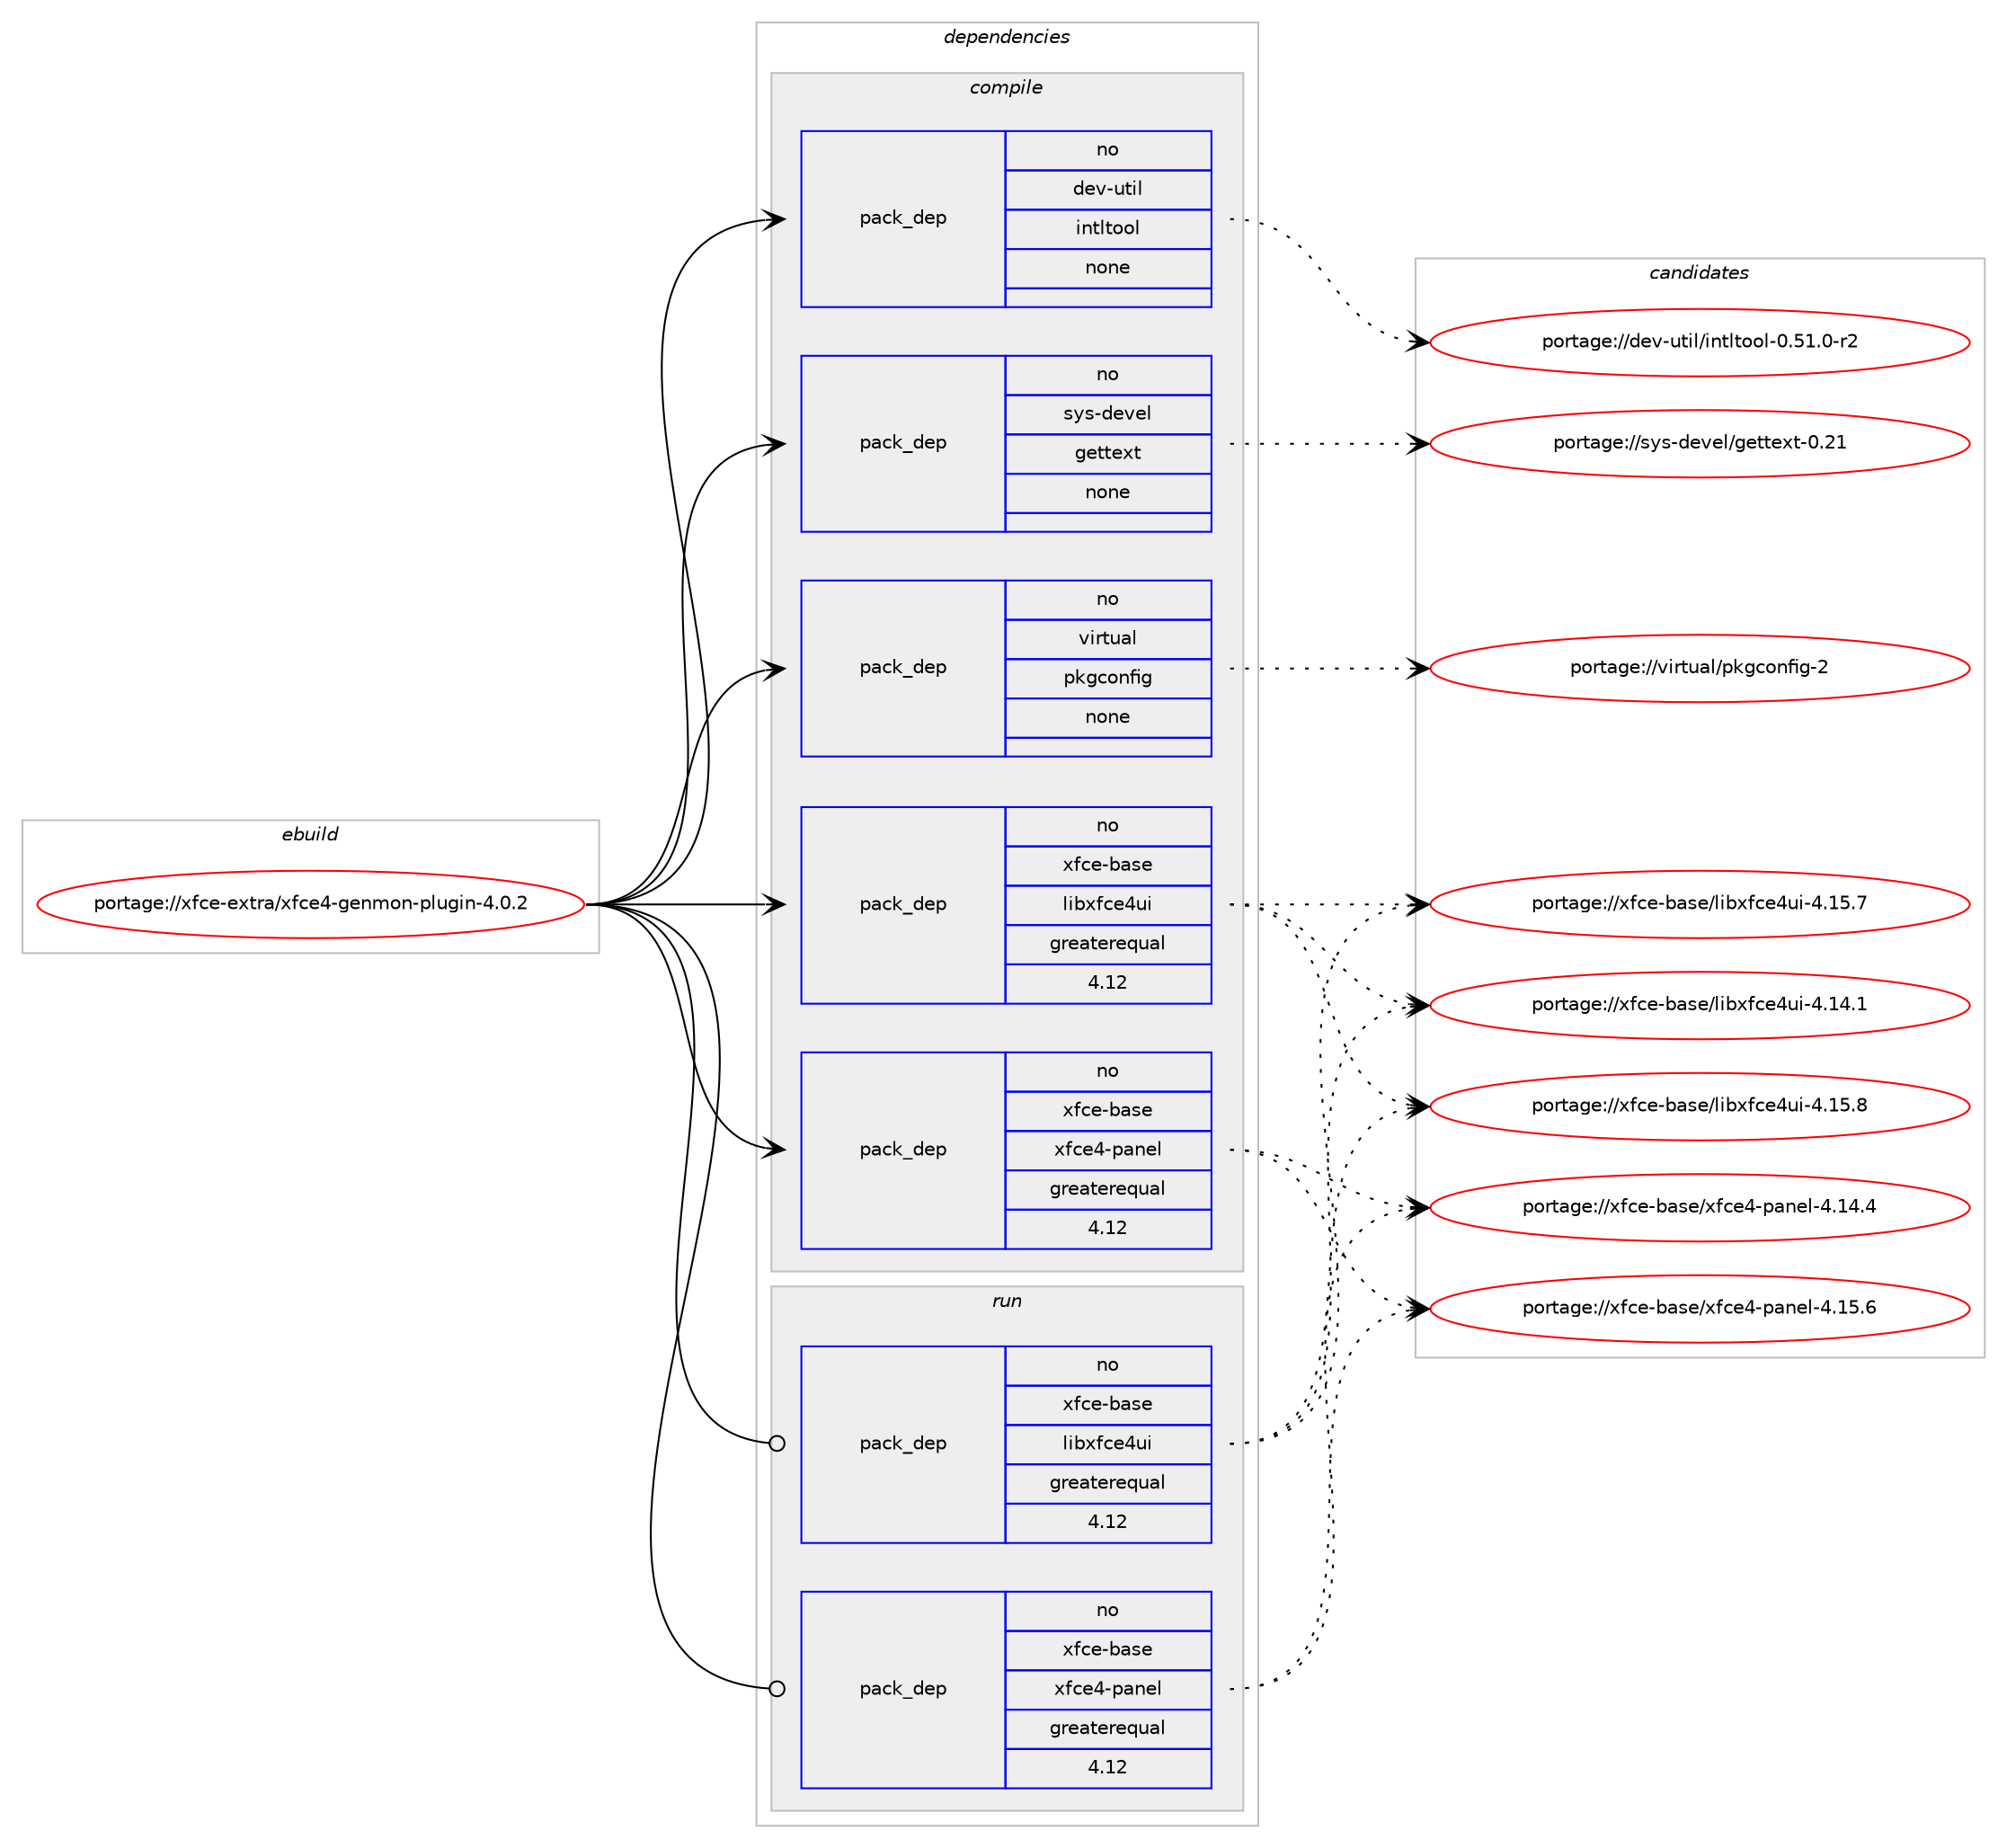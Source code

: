 digraph prolog {

# *************
# Graph options
# *************

newrank=true;
concentrate=true;
compound=true;
graph [rankdir=LR,fontname=Helvetica,fontsize=10,ranksep=1.5];#, ranksep=2.5, nodesep=0.2];
edge  [arrowhead=vee];
node  [fontname=Helvetica,fontsize=10];

# **********
# The ebuild
# **********

subgraph cluster_leftcol {
color=gray;
rank=same;
label=<<i>ebuild</i>>;
id [label="portage://xfce-extra/xfce4-genmon-plugin-4.0.2", color=red, width=4, href="../xfce-extra/xfce4-genmon-plugin-4.0.2.svg"];
}

# ****************
# The dependencies
# ****************

subgraph cluster_midcol {
color=gray;
label=<<i>dependencies</i>>;
subgraph cluster_compile {
fillcolor="#eeeeee";
style=filled;
label=<<i>compile</i>>;
subgraph pack92 {
dependency95 [label=<<TABLE BORDER="0" CELLBORDER="1" CELLSPACING="0" CELLPADDING="4" WIDTH="220"><TR><TD ROWSPAN="6" CELLPADDING="30">pack_dep</TD></TR><TR><TD WIDTH="110">no</TD></TR><TR><TD>dev-util</TD></TR><TR><TD>intltool</TD></TR><TR><TD>none</TD></TR><TR><TD></TD></TR></TABLE>>, shape=none, color=blue];
}
id:e -> dependency95:w [weight=20,style="solid",arrowhead="vee"];
subgraph pack93 {
dependency96 [label=<<TABLE BORDER="0" CELLBORDER="1" CELLSPACING="0" CELLPADDING="4" WIDTH="220"><TR><TD ROWSPAN="6" CELLPADDING="30">pack_dep</TD></TR><TR><TD WIDTH="110">no</TD></TR><TR><TD>sys-devel</TD></TR><TR><TD>gettext</TD></TR><TR><TD>none</TD></TR><TR><TD></TD></TR></TABLE>>, shape=none, color=blue];
}
id:e -> dependency96:w [weight=20,style="solid",arrowhead="vee"];
subgraph pack94 {
dependency97 [label=<<TABLE BORDER="0" CELLBORDER="1" CELLSPACING="0" CELLPADDING="4" WIDTH="220"><TR><TD ROWSPAN="6" CELLPADDING="30">pack_dep</TD></TR><TR><TD WIDTH="110">no</TD></TR><TR><TD>virtual</TD></TR><TR><TD>pkgconfig</TD></TR><TR><TD>none</TD></TR><TR><TD></TD></TR></TABLE>>, shape=none, color=blue];
}
id:e -> dependency97:w [weight=20,style="solid",arrowhead="vee"];
subgraph pack95 {
dependency98 [label=<<TABLE BORDER="0" CELLBORDER="1" CELLSPACING="0" CELLPADDING="4" WIDTH="220"><TR><TD ROWSPAN="6" CELLPADDING="30">pack_dep</TD></TR><TR><TD WIDTH="110">no</TD></TR><TR><TD>xfce-base</TD></TR><TR><TD>libxfce4ui</TD></TR><TR><TD>greaterequal</TD></TR><TR><TD>4.12</TD></TR></TABLE>>, shape=none, color=blue];
}
id:e -> dependency98:w [weight=20,style="solid",arrowhead="vee"];
subgraph pack96 {
dependency99 [label=<<TABLE BORDER="0" CELLBORDER="1" CELLSPACING="0" CELLPADDING="4" WIDTH="220"><TR><TD ROWSPAN="6" CELLPADDING="30">pack_dep</TD></TR><TR><TD WIDTH="110">no</TD></TR><TR><TD>xfce-base</TD></TR><TR><TD>xfce4-panel</TD></TR><TR><TD>greaterequal</TD></TR><TR><TD>4.12</TD></TR></TABLE>>, shape=none, color=blue];
}
id:e -> dependency99:w [weight=20,style="solid",arrowhead="vee"];
}
subgraph cluster_compileandrun {
fillcolor="#eeeeee";
style=filled;
label=<<i>compile and run</i>>;
}
subgraph cluster_run {
fillcolor="#eeeeee";
style=filled;
label=<<i>run</i>>;
subgraph pack97 {
dependency100 [label=<<TABLE BORDER="0" CELLBORDER="1" CELLSPACING="0" CELLPADDING="4" WIDTH="220"><TR><TD ROWSPAN="6" CELLPADDING="30">pack_dep</TD></TR><TR><TD WIDTH="110">no</TD></TR><TR><TD>xfce-base</TD></TR><TR><TD>libxfce4ui</TD></TR><TR><TD>greaterequal</TD></TR><TR><TD>4.12</TD></TR></TABLE>>, shape=none, color=blue];
}
id:e -> dependency100:w [weight=20,style="solid",arrowhead="odot"];
subgraph pack98 {
dependency101 [label=<<TABLE BORDER="0" CELLBORDER="1" CELLSPACING="0" CELLPADDING="4" WIDTH="220"><TR><TD ROWSPAN="6" CELLPADDING="30">pack_dep</TD></TR><TR><TD WIDTH="110">no</TD></TR><TR><TD>xfce-base</TD></TR><TR><TD>xfce4-panel</TD></TR><TR><TD>greaterequal</TD></TR><TR><TD>4.12</TD></TR></TABLE>>, shape=none, color=blue];
}
id:e -> dependency101:w [weight=20,style="solid",arrowhead="odot"];
}
}

# **************
# The candidates
# **************

subgraph cluster_choices {
rank=same;
color=gray;
label=<<i>candidates</i>>;

subgraph choice92 {
color=black;
nodesep=1;
choice1001011184511711610510847105110116108116111111108454846534946484511450 [label="portage://dev-util/intltool-0.51.0-r2", color=red, width=4,href="../dev-util/intltool-0.51.0-r2.svg"];
dependency95:e -> choice1001011184511711610510847105110116108116111111108454846534946484511450:w [style=dotted,weight="100"];
}
subgraph choice93 {
color=black;
nodesep=1;
choice11512111545100101118101108471031011161161011201164548465049 [label="portage://sys-devel/gettext-0.21", color=red, width=4,href="../sys-devel/gettext-0.21.svg"];
dependency96:e -> choice11512111545100101118101108471031011161161011201164548465049:w [style=dotted,weight="100"];
}
subgraph choice94 {
color=black;
nodesep=1;
choice1181051141161179710847112107103991111101021051034550 [label="portage://virtual/pkgconfig-2", color=red, width=4,href="../virtual/pkgconfig-2.svg"];
dependency97:e -> choice1181051141161179710847112107103991111101021051034550:w [style=dotted,weight="100"];
}
subgraph choice95 {
color=black;
nodesep=1;
choice120102991014598971151014710810598120102991015211710545524649534656 [label="portage://xfce-base/libxfce4ui-4.15.8", color=red, width=4,href="../xfce-base/libxfce4ui-4.15.8.svg"];
choice120102991014598971151014710810598120102991015211710545524649534655 [label="portage://xfce-base/libxfce4ui-4.15.7", color=red, width=4,href="../xfce-base/libxfce4ui-4.15.7.svg"];
choice120102991014598971151014710810598120102991015211710545524649524649 [label="portage://xfce-base/libxfce4ui-4.14.1", color=red, width=4,href="../xfce-base/libxfce4ui-4.14.1.svg"];
dependency98:e -> choice120102991014598971151014710810598120102991015211710545524649534656:w [style=dotted,weight="100"];
dependency98:e -> choice120102991014598971151014710810598120102991015211710545524649534655:w [style=dotted,weight="100"];
dependency98:e -> choice120102991014598971151014710810598120102991015211710545524649524649:w [style=dotted,weight="100"];
}
subgraph choice96 {
color=black;
nodesep=1;
choice12010299101459897115101471201029910152451129711010110845524649534654 [label="portage://xfce-base/xfce4-panel-4.15.6", color=red, width=4,href="../xfce-base/xfce4-panel-4.15.6.svg"];
choice12010299101459897115101471201029910152451129711010110845524649524652 [label="portage://xfce-base/xfce4-panel-4.14.4", color=red, width=4,href="../xfce-base/xfce4-panel-4.14.4.svg"];
dependency99:e -> choice12010299101459897115101471201029910152451129711010110845524649534654:w [style=dotted,weight="100"];
dependency99:e -> choice12010299101459897115101471201029910152451129711010110845524649524652:w [style=dotted,weight="100"];
}
subgraph choice97 {
color=black;
nodesep=1;
choice120102991014598971151014710810598120102991015211710545524649534656 [label="portage://xfce-base/libxfce4ui-4.15.8", color=red, width=4,href="../xfce-base/libxfce4ui-4.15.8.svg"];
choice120102991014598971151014710810598120102991015211710545524649534655 [label="portage://xfce-base/libxfce4ui-4.15.7", color=red, width=4,href="../xfce-base/libxfce4ui-4.15.7.svg"];
choice120102991014598971151014710810598120102991015211710545524649524649 [label="portage://xfce-base/libxfce4ui-4.14.1", color=red, width=4,href="../xfce-base/libxfce4ui-4.14.1.svg"];
dependency100:e -> choice120102991014598971151014710810598120102991015211710545524649534656:w [style=dotted,weight="100"];
dependency100:e -> choice120102991014598971151014710810598120102991015211710545524649534655:w [style=dotted,weight="100"];
dependency100:e -> choice120102991014598971151014710810598120102991015211710545524649524649:w [style=dotted,weight="100"];
}
subgraph choice98 {
color=black;
nodesep=1;
choice12010299101459897115101471201029910152451129711010110845524649534654 [label="portage://xfce-base/xfce4-panel-4.15.6", color=red, width=4,href="../xfce-base/xfce4-panel-4.15.6.svg"];
choice12010299101459897115101471201029910152451129711010110845524649524652 [label="portage://xfce-base/xfce4-panel-4.14.4", color=red, width=4,href="../xfce-base/xfce4-panel-4.14.4.svg"];
dependency101:e -> choice12010299101459897115101471201029910152451129711010110845524649534654:w [style=dotted,weight="100"];
dependency101:e -> choice12010299101459897115101471201029910152451129711010110845524649524652:w [style=dotted,weight="100"];
}
}

}
